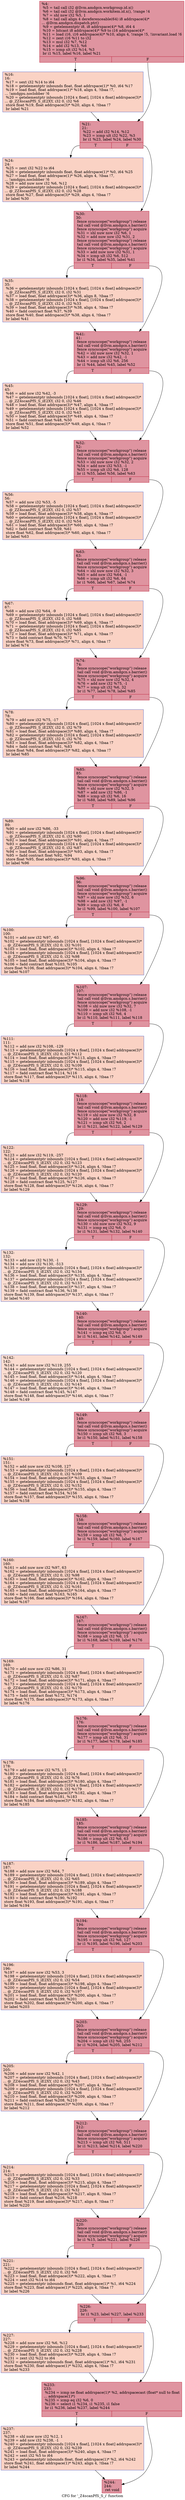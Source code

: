 digraph "CFG for '_Z4scanPfS_S_i' function" {
	label="CFG for '_Z4scanPfS_S_i' function";

	Node0x62ecf20 [shape=record,color="#b70d28ff", style=filled, fillcolor="#b70d2870",label="{%4:\l  %5 = tail call i32 @llvm.amdgcn.workgroup.id.x()\l  %6 = tail call i32 @llvm.amdgcn.workitem.id.x(), !range !4\l  %7 = shl nsw i32 %5, 1\l  %8 = tail call align 4 dereferenceable(64) i8 addrspace(4)*\l... @llvm.amdgcn.dispatch.ptr()\l  %9 = getelementptr i8, i8 addrspace(4)* %8, i64 4\l  %10 = bitcast i8 addrspace(4)* %9 to i16 addrspace(4)*\l  %11 = load i16, i16 addrspace(4)* %10, align 4, !range !5, !invariant.load !6\l  %12 = zext i16 %11 to i32\l  %13 = mul i32 %7, %12\l  %14 = add i32 %13, %6\l  %15 = icmp slt i32 %14, %3\l  br i1 %15, label %16, label %21\l|{<s0>T|<s1>F}}"];
	Node0x62ecf20:s0 -> Node0x62ecfb0;
	Node0x62ecf20:s1 -> Node0x62eef80;
	Node0x62ecfb0 [shape=record,color="#3d50c3ff", style=filled, fillcolor="#f4987a70",label="{%16:\l16:                                               \l  %17 = sext i32 %14 to i64\l  %18 = getelementptr inbounds float, float addrspace(1)* %0, i64 %17\l  %19 = load float, float addrspace(1)* %18, align 4, !tbaa !7,\l... !amdgpu.noclobber !6\l  %20 = getelementptr inbounds [1024 x float], [1024 x float] addrspace(3)*\l... @_ZZ4scanPfS_S_iE2XY, i32 0, i32 %6\l  store float %19, float addrspace(3)* %20, align 4, !tbaa !7\l  br label %21\l}"];
	Node0x62ecfb0 -> Node0x62eef80;
	Node0x62eef80 [shape=record,color="#b70d28ff", style=filled, fillcolor="#b70d2870",label="{%21:\l21:                                               \l  %22 = add i32 %14, %12\l  %23 = icmp ult i32 %22, %3\l  br i1 %23, label %24, label %30\l|{<s0>T|<s1>F}}"];
	Node0x62eef80:s0 -> Node0x62f03a0;
	Node0x62eef80:s1 -> Node0x62f03f0;
	Node0x62f03a0 [shape=record,color="#3d50c3ff", style=filled, fillcolor="#f4987a70",label="{%24:\l24:                                               \l  %25 = zext i32 %22 to i64\l  %26 = getelementptr inbounds float, float addrspace(1)* %0, i64 %25\l  %27 = load float, float addrspace(1)* %26, align 4, !tbaa !7,\l... !amdgpu.noclobber !6\l  %28 = add nuw nsw i32 %6, %12\l  %29 = getelementptr inbounds [1024 x float], [1024 x float] addrspace(3)*\l... @_ZZ4scanPfS_S_iE2XY, i32 0, i32 %28\l  store float %27, float addrspace(3)* %29, align 4, !tbaa !7\l  br label %30\l}"];
	Node0x62f03a0 -> Node0x62f03f0;
	Node0x62f03f0 [shape=record,color="#b70d28ff", style=filled, fillcolor="#b70d2870",label="{%30:\l30:                                               \l  fence syncscope(\"workgroup\") release\l  tail call void @llvm.amdgcn.s.barrier()\l  fence syncscope(\"workgroup\") acquire\l  %31 = shl nuw nsw i32 %6, 1\l  %32 = add nuw nsw i32 %31, 2\l  fence syncscope(\"workgroup\") release\l  tail call void @llvm.amdgcn.s.barrier()\l  fence syncscope(\"workgroup\") acquire\l  %33 = add nuw nsw i32 %31, 1\l  %34 = icmp ult i32 %6, 512\l  br i1 %34, label %35, label %41\l|{<s0>T|<s1>F}}"];
	Node0x62f03f0:s0 -> Node0x62f10e0;
	Node0x62f03f0:s1 -> Node0x62f1130;
	Node0x62f10e0 [shape=record,color="#3d50c3ff", style=filled, fillcolor="#f4987a70",label="{%35:\l35:                                               \l  %36 = getelementptr inbounds [1024 x float], [1024 x float] addrspace(3)*\l... @_ZZ4scanPfS_S_iE2XY, i32 0, i32 %31\l  %37 = load float, float addrspace(3)* %36, align 8, !tbaa !7\l  %38 = getelementptr inbounds [1024 x float], [1024 x float] addrspace(3)*\l... @_ZZ4scanPfS_S_iE2XY, i32 0, i32 %33\l  %39 = load float, float addrspace(3)* %38, align 4, !tbaa !7\l  %40 = fadd contract float %37, %39\l  store float %40, float addrspace(3)* %38, align 4, !tbaa !7\l  br label %41\l}"];
	Node0x62f10e0 -> Node0x62f1130;
	Node0x62f1130 [shape=record,color="#b70d28ff", style=filled, fillcolor="#b70d2870",label="{%41:\l41:                                               \l  fence syncscope(\"workgroup\") release\l  tail call void @llvm.amdgcn.s.barrier()\l  fence syncscope(\"workgroup\") acquire\l  %42 = shl nuw nsw i32 %32, 1\l  %43 = add nsw i32 %42, -1\l  %44 = icmp ult i32 %6, 256\l  br i1 %44, label %45, label %52\l|{<s0>T|<s1>F}}"];
	Node0x62f1130:s0 -> Node0x62f19b0;
	Node0x62f1130:s1 -> Node0x62f1a00;
	Node0x62f19b0 [shape=record,color="#3d50c3ff", style=filled, fillcolor="#f4987a70",label="{%45:\l45:                                               \l  %46 = add nsw i32 %42, -3\l  %47 = getelementptr inbounds [1024 x float], [1024 x float] addrspace(3)*\l... @_ZZ4scanPfS_S_iE2XY, i32 0, i32 %46\l  %48 = load float, float addrspace(3)* %47, align 4, !tbaa !7\l  %49 = getelementptr inbounds [1024 x float], [1024 x float] addrspace(3)*\l... @_ZZ4scanPfS_S_iE2XY, i32 0, i32 %43\l  %50 = load float, float addrspace(3)* %49, align 4, !tbaa !7\l  %51 = fadd contract float %48, %50\l  store float %51, float addrspace(3)* %49, align 4, !tbaa !7\l  br label %52\l}"];
	Node0x62f19b0 -> Node0x62f1a00;
	Node0x62f1a00 [shape=record,color="#b70d28ff", style=filled, fillcolor="#b70d2870",label="{%52:\l52:                                               \l  fence syncscope(\"workgroup\") release\l  tail call void @llvm.amdgcn.s.barrier()\l  fence syncscope(\"workgroup\") acquire\l  %53 = shl nuw nsw i32 %32, 2\l  %54 = add nsw i32 %53, -1\l  %55 = icmp ult i32 %6, 128\l  br i1 %55, label %56, label %63\l|{<s0>T|<s1>F}}"];
	Node0x62f1a00:s0 -> Node0x62f2300;
	Node0x62f1a00:s1 -> Node0x62f2350;
	Node0x62f2300 [shape=record,color="#3d50c3ff", style=filled, fillcolor="#f4987a70",label="{%56:\l56:                                               \l  %57 = add nsw i32 %53, -5\l  %58 = getelementptr inbounds [1024 x float], [1024 x float] addrspace(3)*\l... @_ZZ4scanPfS_S_iE2XY, i32 0, i32 %57\l  %59 = load float, float addrspace(3)* %58, align 4, !tbaa !7\l  %60 = getelementptr inbounds [1024 x float], [1024 x float] addrspace(3)*\l... @_ZZ4scanPfS_S_iE2XY, i32 0, i32 %54\l  %61 = load float, float addrspace(3)* %60, align 4, !tbaa !7\l  %62 = fadd contract float %59, %61\l  store float %62, float addrspace(3)* %60, align 4, !tbaa !7\l  br label %63\l}"];
	Node0x62f2300 -> Node0x62f2350;
	Node0x62f2350 [shape=record,color="#b70d28ff", style=filled, fillcolor="#b70d2870",label="{%63:\l63:                                               \l  fence syncscope(\"workgroup\") release\l  tail call void @llvm.amdgcn.s.barrier()\l  fence syncscope(\"workgroup\") acquire\l  %64 = shl nuw nsw i32 %32, 3\l  %65 = add nsw i32 %64, -1\l  %66 = icmp ult i32 %6, 64\l  br i1 %66, label %67, label %74\l|{<s0>T|<s1>F}}"];
	Node0x62f2350:s0 -> Node0x62f0e30;
	Node0x62f2350:s1 -> Node0x62f0e80;
	Node0x62f0e30 [shape=record,color="#3d50c3ff", style=filled, fillcolor="#f4987a70",label="{%67:\l67:                                               \l  %68 = add nsw i32 %64, -9\l  %69 = getelementptr inbounds [1024 x float], [1024 x float] addrspace(3)*\l... @_ZZ4scanPfS_S_iE2XY, i32 0, i32 %68\l  %70 = load float, float addrspace(3)* %69, align 4, !tbaa !7\l  %71 = getelementptr inbounds [1024 x float], [1024 x float] addrspace(3)*\l... @_ZZ4scanPfS_S_iE2XY, i32 0, i32 %65\l  %72 = load float, float addrspace(3)* %71, align 4, !tbaa !7\l  %73 = fadd contract float %70, %72\l  store float %73, float addrspace(3)* %71, align 4, !tbaa !7\l  br label %74\l}"];
	Node0x62f0e30 -> Node0x62f0e80;
	Node0x62f0e80 [shape=record,color="#b70d28ff", style=filled, fillcolor="#b70d2870",label="{%74:\l74:                                               \l  fence syncscope(\"workgroup\") release\l  tail call void @llvm.amdgcn.s.barrier()\l  fence syncscope(\"workgroup\") acquire\l  %75 = shl nuw nsw i32 %32, 4\l  %76 = add nsw i32 %75, -1\l  %77 = icmp ult i32 %6, 32\l  br i1 %77, label %78, label %85\l|{<s0>T|<s1>F}}"];
	Node0x62f0e80:s0 -> Node0x62f3820;
	Node0x62f0e80:s1 -> Node0x62f3870;
	Node0x62f3820 [shape=record,color="#3d50c3ff", style=filled, fillcolor="#f4987a70",label="{%78:\l78:                                               \l  %79 = add nsw i32 %75, -17\l  %80 = getelementptr inbounds [1024 x float], [1024 x float] addrspace(3)*\l... @_ZZ4scanPfS_S_iE2XY, i32 0, i32 %79\l  %81 = load float, float addrspace(3)* %80, align 4, !tbaa !7\l  %82 = getelementptr inbounds [1024 x float], [1024 x float] addrspace(3)*\l... @_ZZ4scanPfS_S_iE2XY, i32 0, i32 %76\l  %83 = load float, float addrspace(3)* %82, align 4, !tbaa !7\l  %84 = fadd contract float %81, %83\l  store float %84, float addrspace(3)* %82, align 4, !tbaa !7\l  br label %85\l}"];
	Node0x62f3820 -> Node0x62f3870;
	Node0x62f3870 [shape=record,color="#b70d28ff", style=filled, fillcolor="#b70d2870",label="{%85:\l85:                                               \l  fence syncscope(\"workgroup\") release\l  tail call void @llvm.amdgcn.s.barrier()\l  fence syncscope(\"workgroup\") acquire\l  %86 = shl nuw nsw i32 %32, 5\l  %87 = add nsw i32 %86, -1\l  %88 = icmp ult i32 %6, 16\l  br i1 %88, label %89, label %96\l|{<s0>T|<s1>F}}"];
	Node0x62f3870:s0 -> Node0x62f41a0;
	Node0x62f3870:s1 -> Node0x62f41f0;
	Node0x62f41a0 [shape=record,color="#3d50c3ff", style=filled, fillcolor="#f4987a70",label="{%89:\l89:                                               \l  %90 = add nsw i32 %86, -33\l  %91 = getelementptr inbounds [1024 x float], [1024 x float] addrspace(3)*\l... @_ZZ4scanPfS_S_iE2XY, i32 0, i32 %90\l  %92 = load float, float addrspace(3)* %91, align 4, !tbaa !7\l  %93 = getelementptr inbounds [1024 x float], [1024 x float] addrspace(3)*\l... @_ZZ4scanPfS_S_iE2XY, i32 0, i32 %87\l  %94 = load float, float addrspace(3)* %93, align 4, !tbaa !7\l  %95 = fadd contract float %92, %94\l  store float %95, float addrspace(3)* %93, align 4, !tbaa !7\l  br label %96\l}"];
	Node0x62f41a0 -> Node0x62f41f0;
	Node0x62f41f0 [shape=record,color="#b70d28ff", style=filled, fillcolor="#b70d2870",label="{%96:\l96:                                               \l  fence syncscope(\"workgroup\") release\l  tail call void @llvm.amdgcn.s.barrier()\l  fence syncscope(\"workgroup\") acquire\l  %97 = shl nuw nsw i32 %32, 6\l  %98 = add nsw i32 %97, -1\l  %99 = icmp ult i32 %6, 8\l  br i1 %99, label %100, label %107\l|{<s0>T|<s1>F}}"];
	Node0x62f41f0:s0 -> Node0x62f4b20;
	Node0x62f41f0:s1 -> Node0x62f4b70;
	Node0x62f4b20 [shape=record,color="#3d50c3ff", style=filled, fillcolor="#f4987a70",label="{%100:\l100:                                              \l  %101 = add nsw i32 %97, -65\l  %102 = getelementptr inbounds [1024 x float], [1024 x float] addrspace(3)*\l... @_ZZ4scanPfS_S_iE2XY, i32 0, i32 %101\l  %103 = load float, float addrspace(3)* %102, align 4, !tbaa !7\l  %104 = getelementptr inbounds [1024 x float], [1024 x float] addrspace(3)*\l... @_ZZ4scanPfS_S_iE2XY, i32 0, i32 %98\l  %105 = load float, float addrspace(3)* %104, align 4, !tbaa !7\l  %106 = fadd contract float %103, %105\l  store float %106, float addrspace(3)* %104, align 4, !tbaa !7\l  br label %107\l}"];
	Node0x62f4b20 -> Node0x62f4b70;
	Node0x62f4b70 [shape=record,color="#b70d28ff", style=filled, fillcolor="#b70d2870",label="{%107:\l107:                                              \l  fence syncscope(\"workgroup\") release\l  tail call void @llvm.amdgcn.s.barrier()\l  fence syncscope(\"workgroup\") acquire\l  %108 = shl nuw nsw i32 %32, 7\l  %109 = add nsw i32 %108, -1\l  %110 = icmp ult i32 %6, 4\l  br i1 %110, label %111, label %118\l|{<s0>T|<s1>F}}"];
	Node0x62f4b70:s0 -> Node0x62f5470;
	Node0x62f4b70:s1 -> Node0x62f54c0;
	Node0x62f5470 [shape=record,color="#3d50c3ff", style=filled, fillcolor="#f4987a70",label="{%111:\l111:                                              \l  %112 = add nsw i32 %108, -129\l  %113 = getelementptr inbounds [1024 x float], [1024 x float] addrspace(3)*\l... @_ZZ4scanPfS_S_iE2XY, i32 0, i32 %112\l  %114 = load float, float addrspace(3)* %113, align 4, !tbaa !7\l  %115 = getelementptr inbounds [1024 x float], [1024 x float] addrspace(3)*\l... @_ZZ4scanPfS_S_iE2XY, i32 0, i32 %109\l  %116 = load float, float addrspace(3)* %115, align 4, !tbaa !7\l  %117 = fadd contract float %114, %116\l  store float %117, float addrspace(3)* %115, align 4, !tbaa !7\l  br label %118\l}"];
	Node0x62f5470 -> Node0x62f54c0;
	Node0x62f54c0 [shape=record,color="#b70d28ff", style=filled, fillcolor="#b70d2870",label="{%118:\l118:                                              \l  fence syncscope(\"workgroup\") release\l  tail call void @llvm.amdgcn.s.barrier()\l  fence syncscope(\"workgroup\") acquire\l  %119 = shl nuw nsw i32 %32, 8\l  %120 = add nsw i32 %119, -1\l  %121 = icmp ult i32 %6, 2\l  br i1 %121, label %122, label %129\l|{<s0>T|<s1>F}}"];
	Node0x62f54c0:s0 -> Node0x62f5dc0;
	Node0x62f54c0:s1 -> Node0x62f5e10;
	Node0x62f5dc0 [shape=record,color="#3d50c3ff", style=filled, fillcolor="#f4987a70",label="{%122:\l122:                                              \l  %123 = add nsw i32 %119, -257\l  %124 = getelementptr inbounds [1024 x float], [1024 x float] addrspace(3)*\l... @_ZZ4scanPfS_S_iE2XY, i32 0, i32 %123\l  %125 = load float, float addrspace(3)* %124, align 4, !tbaa !7\l  %126 = getelementptr inbounds [1024 x float], [1024 x float] addrspace(3)*\l... @_ZZ4scanPfS_S_iE2XY, i32 0, i32 %120\l  %127 = load float, float addrspace(3)* %126, align 4, !tbaa !7\l  %128 = fadd contract float %125, %127\l  store float %128, float addrspace(3)* %126, align 4, !tbaa !7\l  br label %129\l}"];
	Node0x62f5dc0 -> Node0x62f5e10;
	Node0x62f5e10 [shape=record,color="#b70d28ff", style=filled, fillcolor="#b70d2870",label="{%129:\l129:                                              \l  fence syncscope(\"workgroup\") release\l  tail call void @llvm.amdgcn.s.barrier()\l  fence syncscope(\"workgroup\") acquire\l  %130 = shl nuw nsw i32 %32, 9\l  %131 = icmp eq i32 %6, 0\l  br i1 %131, label %132, label %140\l|{<s0>T|<s1>F}}"];
	Node0x62f5e10:s0 -> Node0x62f2ec0;
	Node0x62f5e10:s1 -> Node0x62f6ad0;
	Node0x62f2ec0 [shape=record,color="#3d50c3ff", style=filled, fillcolor="#f7b39670",label="{%132:\l132:                                              \l  %133 = add nsw i32 %130, -1\l  %134 = add nsw i32 %130, -513\l  %135 = getelementptr inbounds [1024 x float], [1024 x float] addrspace(3)*\l... @_ZZ4scanPfS_S_iE2XY, i32 0, i32 %134\l  %136 = load float, float addrspace(3)* %135, align 4, !tbaa !7\l  %137 = getelementptr inbounds [1024 x float], [1024 x float] addrspace(3)*\l... @_ZZ4scanPfS_S_iE2XY, i32 0, i32 %133\l  %138 = load float, float addrspace(3)* %137, align 4, !tbaa !7\l  %139 = fadd contract float %136, %138\l  store float %139, float addrspace(3)* %137, align 4, !tbaa !7\l  br label %140\l}"];
	Node0x62f2ec0 -> Node0x62f6ad0;
	Node0x62f6ad0 [shape=record,color="#b70d28ff", style=filled, fillcolor="#b70d2870",label="{%140:\l140:                                              \l  fence syncscope(\"workgroup\") release\l  tail call void @llvm.amdgcn.s.barrier()\l  fence syncscope(\"workgroup\") acquire\l  %141 = icmp eq i32 %6, 0\l  br i1 %141, label %142, label %149\l|{<s0>T|<s1>F}}"];
	Node0x62f6ad0:s0 -> Node0x62f7310;
	Node0x62f6ad0:s1 -> Node0x62f7360;
	Node0x62f7310 [shape=record,color="#3d50c3ff", style=filled, fillcolor="#f7b39670",label="{%142:\l142:                                              \l  %143 = add nuw nsw i32 %119, 255\l  %144 = getelementptr inbounds [1024 x float], [1024 x float] addrspace(3)*\l... @_ZZ4scanPfS_S_iE2XY, i32 0, i32 %120\l  %145 = load float, float addrspace(3)* %144, align 4, !tbaa !7\l  %146 = getelementptr inbounds [1024 x float], [1024 x float] addrspace(3)*\l... @_ZZ4scanPfS_S_iE2XY, i32 0, i32 %143\l  %147 = load float, float addrspace(3)* %146, align 4, !tbaa !7\l  %148 = fadd contract float %145, %147\l  store float %148, float addrspace(3)* %146, align 4, !tbaa !7\l  br label %149\l}"];
	Node0x62f7310 -> Node0x62f7360;
	Node0x62f7360 [shape=record,color="#b70d28ff", style=filled, fillcolor="#b70d2870",label="{%149:\l149:                                              \l  fence syncscope(\"workgroup\") release\l  tail call void @llvm.amdgcn.s.barrier()\l  fence syncscope(\"workgroup\") acquire\l  %150 = icmp ult i32 %6, 3\l  br i1 %150, label %151, label %158\l|{<s0>T|<s1>F}}"];
	Node0x62f7360:s0 -> Node0x62f7b10;
	Node0x62f7360:s1 -> Node0x62f7b60;
	Node0x62f7b10 [shape=record,color="#3d50c3ff", style=filled, fillcolor="#f4987a70",label="{%151:\l151:                                              \l  %152 = add nuw nsw i32 %108, 127\l  %153 = getelementptr inbounds [1024 x float], [1024 x float] addrspace(3)*\l... @_ZZ4scanPfS_S_iE2XY, i32 0, i32 %109\l  %154 = load float, float addrspace(3)* %153, align 4, !tbaa !7\l  %155 = getelementptr inbounds [1024 x float], [1024 x float] addrspace(3)*\l... @_ZZ4scanPfS_S_iE2XY, i32 0, i32 %152\l  %156 = load float, float addrspace(3)* %155, align 4, !tbaa !7\l  %157 = fadd contract float %154, %156\l  store float %157, float addrspace(3)* %155, align 4, !tbaa !7\l  br label %158\l}"];
	Node0x62f7b10 -> Node0x62f7b60;
	Node0x62f7b60 [shape=record,color="#b70d28ff", style=filled, fillcolor="#b70d2870",label="{%158:\l158:                                              \l  fence syncscope(\"workgroup\") release\l  tail call void @llvm.amdgcn.s.barrier()\l  fence syncscope(\"workgroup\") acquire\l  %159 = icmp ult i32 %6, 7\l  br i1 %159, label %160, label %167\l|{<s0>T|<s1>F}}"];
	Node0x62f7b60:s0 -> Node0x62f8310;
	Node0x62f7b60:s1 -> Node0x62f8360;
	Node0x62f8310 [shape=record,color="#3d50c3ff", style=filled, fillcolor="#f4987a70",label="{%160:\l160:                                              \l  %161 = add nuw nsw i32 %97, 63\l  %162 = getelementptr inbounds [1024 x float], [1024 x float] addrspace(3)*\l... @_ZZ4scanPfS_S_iE2XY, i32 0, i32 %98\l  %163 = load float, float addrspace(3)* %162, align 4, !tbaa !7\l  %164 = getelementptr inbounds [1024 x float], [1024 x float] addrspace(3)*\l... @_ZZ4scanPfS_S_iE2XY, i32 0, i32 %161\l  %165 = load float, float addrspace(3)* %164, align 4, !tbaa !7\l  %166 = fadd contract float %163, %165\l  store float %166, float addrspace(3)* %164, align 4, !tbaa !7\l  br label %167\l}"];
	Node0x62f8310 -> Node0x62f8360;
	Node0x62f8360 [shape=record,color="#b70d28ff", style=filled, fillcolor="#b70d2870",label="{%167:\l167:                                              \l  fence syncscope(\"workgroup\") release\l  tail call void @llvm.amdgcn.s.barrier()\l  fence syncscope(\"workgroup\") acquire\l  %168 = icmp ult i32 %6, 15\l  br i1 %168, label %169, label %176\l|{<s0>T|<s1>F}}"];
	Node0x62f8360:s0 -> Node0x62f8b10;
	Node0x62f8360:s1 -> Node0x62f8b60;
	Node0x62f8b10 [shape=record,color="#3d50c3ff", style=filled, fillcolor="#f4987a70",label="{%169:\l169:                                              \l  %170 = add nuw nsw i32 %86, 31\l  %171 = getelementptr inbounds [1024 x float], [1024 x float] addrspace(3)*\l... @_ZZ4scanPfS_S_iE2XY, i32 0, i32 %87\l  %172 = load float, float addrspace(3)* %171, align 4, !tbaa !7\l  %173 = getelementptr inbounds [1024 x float], [1024 x float] addrspace(3)*\l... @_ZZ4scanPfS_S_iE2XY, i32 0, i32 %170\l  %174 = load float, float addrspace(3)* %173, align 4, !tbaa !7\l  %175 = fadd contract float %172, %174\l  store float %175, float addrspace(3)* %173, align 4, !tbaa !7\l  br label %176\l}"];
	Node0x62f8b10 -> Node0x62f8b60;
	Node0x62f8b60 [shape=record,color="#b70d28ff", style=filled, fillcolor="#b70d2870",label="{%176:\l176:                                              \l  fence syncscope(\"workgroup\") release\l  tail call void @llvm.amdgcn.s.barrier()\l  fence syncscope(\"workgroup\") acquire\l  %177 = icmp ult i32 %6, 31\l  br i1 %177, label %178, label %185\l|{<s0>T|<s1>F}}"];
	Node0x62f8b60:s0 -> Node0x62efe70;
	Node0x62f8b60:s1 -> Node0x62efec0;
	Node0x62efe70 [shape=record,color="#3d50c3ff", style=filled, fillcolor="#f4987a70",label="{%178:\l178:                                              \l  %179 = add nuw nsw i32 %75, 15\l  %180 = getelementptr inbounds [1024 x float], [1024 x float] addrspace(3)*\l... @_ZZ4scanPfS_S_iE2XY, i32 0, i32 %76\l  %181 = load float, float addrspace(3)* %180, align 4, !tbaa !7\l  %182 = getelementptr inbounds [1024 x float], [1024 x float] addrspace(3)*\l... @_ZZ4scanPfS_S_iE2XY, i32 0, i32 %179\l  %183 = load float, float addrspace(3)* %182, align 4, !tbaa !7\l  %184 = fadd contract float %181, %183\l  store float %184, float addrspace(3)* %182, align 4, !tbaa !7\l  br label %185\l}"];
	Node0x62efe70 -> Node0x62efec0;
	Node0x62efec0 [shape=record,color="#b70d28ff", style=filled, fillcolor="#b70d2870",label="{%185:\l185:                                              \l  fence syncscope(\"workgroup\") release\l  tail call void @llvm.amdgcn.s.barrier()\l  fence syncscope(\"workgroup\") acquire\l  %186 = icmp ult i32 %6, 63\l  br i1 %186, label %187, label %194\l|{<s0>T|<s1>F}}"];
	Node0x62efec0:s0 -> Node0x62fa910;
	Node0x62efec0:s1 -> Node0x62fa960;
	Node0x62fa910 [shape=record,color="#3d50c3ff", style=filled, fillcolor="#f4987a70",label="{%187:\l187:                                              \l  %188 = add nuw nsw i32 %64, 7\l  %189 = getelementptr inbounds [1024 x float], [1024 x float] addrspace(3)*\l... @_ZZ4scanPfS_S_iE2XY, i32 0, i32 %65\l  %190 = load float, float addrspace(3)* %189, align 4, !tbaa !7\l  %191 = getelementptr inbounds [1024 x float], [1024 x float] addrspace(3)*\l... @_ZZ4scanPfS_S_iE2XY, i32 0, i32 %188\l  %192 = load float, float addrspace(3)* %191, align 4, !tbaa !7\l  %193 = fadd contract float %190, %192\l  store float %193, float addrspace(3)* %191, align 4, !tbaa !7\l  br label %194\l}"];
	Node0x62fa910 -> Node0x62fa960;
	Node0x62fa960 [shape=record,color="#b70d28ff", style=filled, fillcolor="#b70d2870",label="{%194:\l194:                                              \l  fence syncscope(\"workgroup\") release\l  tail call void @llvm.amdgcn.s.barrier()\l  fence syncscope(\"workgroup\") acquire\l  %195 = icmp ult i32 %6, 127\l  br i1 %195, label %196, label %203\l|{<s0>T|<s1>F}}"];
	Node0x62fa960:s0 -> Node0x62edad0;
	Node0x62fa960:s1 -> Node0x62edb20;
	Node0x62edad0 [shape=record,color="#3d50c3ff", style=filled, fillcolor="#f4987a70",label="{%196:\l196:                                              \l  %197 = add nuw nsw i32 %53, 3\l  %198 = getelementptr inbounds [1024 x float], [1024 x float] addrspace(3)*\l... @_ZZ4scanPfS_S_iE2XY, i32 0, i32 %54\l  %199 = load float, float addrspace(3)* %198, align 4, !tbaa !7\l  %200 = getelementptr inbounds [1024 x float], [1024 x float] addrspace(3)*\l... @_ZZ4scanPfS_S_iE2XY, i32 0, i32 %197\l  %201 = load float, float addrspace(3)* %200, align 4, !tbaa !7\l  %202 = fadd contract float %199, %201\l  store float %202, float addrspace(3)* %200, align 4, !tbaa !7\l  br label %203\l}"];
	Node0x62edad0 -> Node0x62edb20;
	Node0x62edb20 [shape=record,color="#b70d28ff", style=filled, fillcolor="#b70d2870",label="{%203:\l203:                                              \l  fence syncscope(\"workgroup\") release\l  tail call void @llvm.amdgcn.s.barrier()\l  fence syncscope(\"workgroup\") acquire\l  %204 = icmp ult i32 %6, 255\l  br i1 %204, label %205, label %212\l|{<s0>T|<s1>F}}"];
	Node0x62edb20:s0 -> Node0x62fbab0;
	Node0x62edb20:s1 -> Node0x62fbb00;
	Node0x62fbab0 [shape=record,color="#3d50c3ff", style=filled, fillcolor="#f4987a70",label="{%205:\l205:                                              \l  %206 = add nuw nsw i32 %42, 1\l  %207 = getelementptr inbounds [1024 x float], [1024 x float] addrspace(3)*\l... @_ZZ4scanPfS_S_iE2XY, i32 0, i32 %43\l  %208 = load float, float addrspace(3)* %207, align 4, !tbaa !7\l  %209 = getelementptr inbounds [1024 x float], [1024 x float] addrspace(3)*\l... @_ZZ4scanPfS_S_iE2XY, i32 0, i32 %206\l  %210 = load float, float addrspace(3)* %209, align 4, !tbaa !7\l  %211 = fadd contract float %208, %210\l  store float %211, float addrspace(3)* %209, align 4, !tbaa !7\l  br label %212\l}"];
	Node0x62fbab0 -> Node0x62fbb00;
	Node0x62fbb00 [shape=record,color="#b70d28ff", style=filled, fillcolor="#b70d2870",label="{%212:\l212:                                              \l  fence syncscope(\"workgroup\") release\l  tail call void @llvm.amdgcn.s.barrier()\l  fence syncscope(\"workgroup\") acquire\l  %213 = icmp ult i32 %6, 511\l  br i1 %213, label %214, label %220\l|{<s0>T|<s1>F}}"];
	Node0x62fbb00:s0 -> Node0x62fc280;
	Node0x62fbb00:s1 -> Node0x62fc2d0;
	Node0x62fc280 [shape=record,color="#3d50c3ff", style=filled, fillcolor="#f4987a70",label="{%214:\l214:                                              \l  %215 = getelementptr inbounds [1024 x float], [1024 x float] addrspace(3)*\l... @_ZZ4scanPfS_S_iE2XY, i32 0, i32 %33\l  %216 = load float, float addrspace(3)* %215, align 4, !tbaa !7\l  %217 = getelementptr inbounds [1024 x float], [1024 x float] addrspace(3)*\l... @_ZZ4scanPfS_S_iE2XY, i32 0, i32 %32\l  %218 = load float, float addrspace(3)* %217, align 8, !tbaa !7\l  %219 = fadd contract float %216, %218\l  store float %219, float addrspace(3)* %217, align 8, !tbaa !7\l  br label %220\l}"];
	Node0x62fc280 -> Node0x62fc2d0;
	Node0x62fc2d0 [shape=record,color="#b70d28ff", style=filled, fillcolor="#b70d2870",label="{%220:\l220:                                              \l  fence syncscope(\"workgroup\") release\l  tail call void @llvm.amdgcn.s.barrier()\l  fence syncscope(\"workgroup\") acquire\l  br i1 %15, label %221, label %226\l|{<s0>T|<s1>F}}"];
	Node0x62fc2d0:s0 -> Node0x62fc960;
	Node0x62fc2d0:s1 -> Node0x62fc9b0;
	Node0x62fc960 [shape=record,color="#3d50c3ff", style=filled, fillcolor="#f4987a70",label="{%221:\l221:                                              \l  %222 = getelementptr inbounds [1024 x float], [1024 x float] addrspace(3)*\l... @_ZZ4scanPfS_S_iE2XY, i32 0, i32 %6\l  %223 = load float, float addrspace(3)* %222, align 4, !tbaa !7\l  %224 = sext i32 %14 to i64\l  %225 = getelementptr inbounds float, float addrspace(1)* %1, i64 %224\l  store float %223, float addrspace(1)* %225, align 4, !tbaa !7\l  br label %226\l}"];
	Node0x62fc960 -> Node0x62fc9b0;
	Node0x62fc9b0 [shape=record,color="#b70d28ff", style=filled, fillcolor="#b70d2870",label="{%226:\l226:                                              \l  br i1 %23, label %227, label %233\l|{<s0>T|<s1>F}}"];
	Node0x62fc9b0:s0 -> Node0x62fcdf0;
	Node0x62fc9b0:s1 -> Node0x62fce40;
	Node0x62fcdf0 [shape=record,color="#3d50c3ff", style=filled, fillcolor="#f4987a70",label="{%227:\l227:                                              \l  %228 = add nuw nsw i32 %6, %12\l  %229 = getelementptr inbounds [1024 x float], [1024 x float] addrspace(3)*\l... @_ZZ4scanPfS_S_iE2XY, i32 0, i32 %228\l  %230 = load float, float addrspace(3)* %229, align 4, !tbaa !7\l  %231 = zext i32 %22 to i64\l  %232 = getelementptr inbounds float, float addrspace(1)* %1, i64 %231\l  store float %230, float addrspace(1)* %232, align 4, !tbaa !7\l  br label %233\l}"];
	Node0x62fcdf0 -> Node0x62fce40;
	Node0x62fce40 [shape=record,color="#b70d28ff", style=filled, fillcolor="#b70d2870",label="{%233:\l233:                                              \l  %234 = icmp ne float addrspace(1)* %2, addrspacecast (float* null to float\l... addrspace(1)*)\l  %235 = icmp eq i32 %6, 0\l  %236 = select i1 %234, i1 %235, i1 false\l  br i1 %236, label %237, label %244\l|{<s0>T|<s1>F}}"];
	Node0x62fce40:s0 -> Node0x62fdf10;
	Node0x62fce40:s1 -> Node0x62fdf60;
	Node0x62fdf10 [shape=record,color="#3d50c3ff", style=filled, fillcolor="#f4987a70",label="{%237:\l237:                                              \l  %238 = shl nuw nsw i32 %12, 1\l  %239 = add nsw i32 %238, -1\l  %240 = getelementptr inbounds [1024 x float], [1024 x float] addrspace(3)*\l... @_ZZ4scanPfS_S_iE2XY, i32 0, i32 %239\l  %241 = load float, float addrspace(3)* %240, align 4, !tbaa !7\l  %242 = sext i32 %5 to i64\l  %243 = getelementptr inbounds float, float addrspace(1)* %2, i64 %242\l  store float %241, float addrspace(1)* %243, align 4, !tbaa !7\l  br label %244\l}"];
	Node0x62fdf10 -> Node0x62fdf60;
	Node0x62fdf60 [shape=record,color="#b70d28ff", style=filled, fillcolor="#b70d2870",label="{%244:\l244:                                              \l  ret void\l}"];
}
